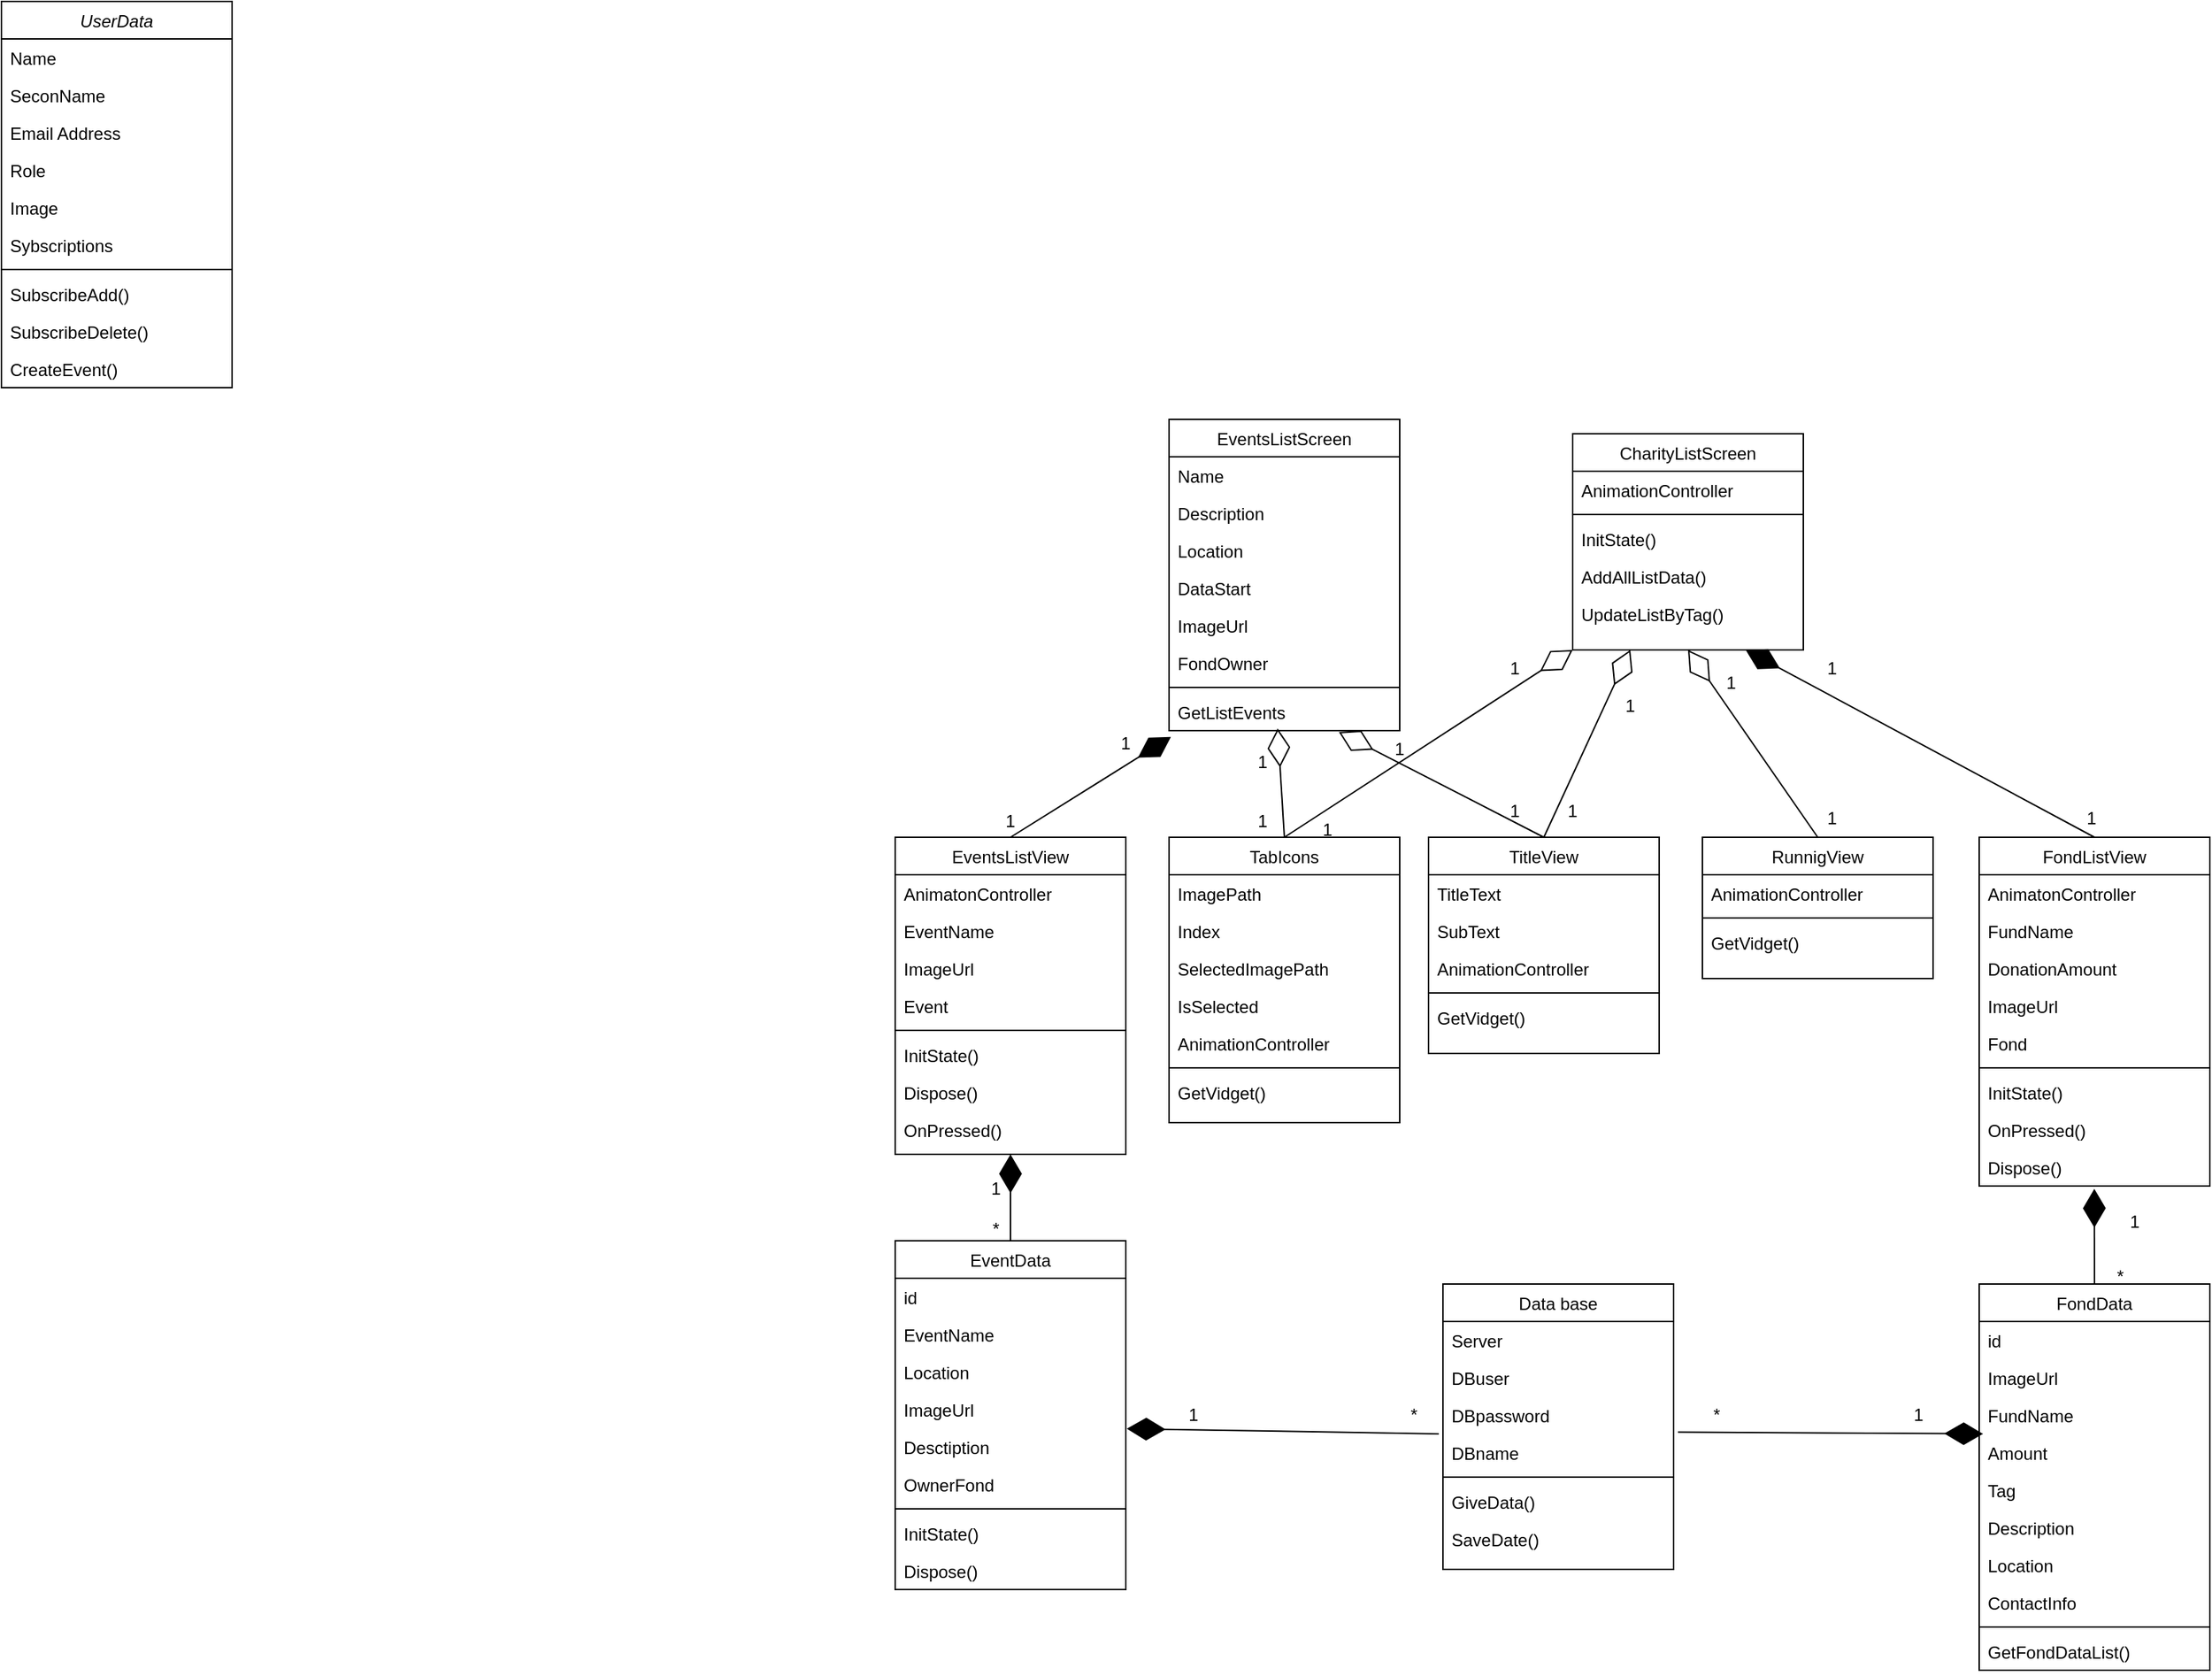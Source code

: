 <mxfile version="24.4.6" type="github">
  <diagram id="C5RBs43oDa-KdzZeNtuy" name="Page-1">
    <mxGraphModel dx="1687" dy="909" grid="1" gridSize="10" guides="1" tooltips="1" connect="1" arrows="1" fold="1" page="1" pageScale="1" pageWidth="827" pageHeight="1169" math="0" shadow="0">
      <root>
        <mxCell id="WIyWlLk6GJQsqaUBKTNV-0" />
        <mxCell id="WIyWlLk6GJQsqaUBKTNV-1" parent="WIyWlLk6GJQsqaUBKTNV-0" />
        <mxCell id="zkfFHV4jXpPFQw0GAbJ--0" value="UserData" style="swimlane;fontStyle=2;align=center;verticalAlign=top;childLayout=stackLayout;horizontal=1;startSize=26;horizontalStack=0;resizeParent=1;resizeLast=0;collapsible=1;marginBottom=0;rounded=0;shadow=0;strokeWidth=1;" parent="WIyWlLk6GJQsqaUBKTNV-1" vertex="1">
          <mxGeometry x="30" y="10" width="160" height="268" as="geometry">
            <mxRectangle x="230" y="140" width="160" height="26" as="alternateBounds" />
          </mxGeometry>
        </mxCell>
        <mxCell id="zkfFHV4jXpPFQw0GAbJ--1" value="Name" style="text;align=left;verticalAlign=top;spacingLeft=4;spacingRight=4;overflow=hidden;rotatable=0;points=[[0,0.5],[1,0.5]];portConstraint=eastwest;" parent="zkfFHV4jXpPFQw0GAbJ--0" vertex="1">
          <mxGeometry y="26" width="160" height="26" as="geometry" />
        </mxCell>
        <mxCell id="zkfFHV4jXpPFQw0GAbJ--2" value="SeconName" style="text;align=left;verticalAlign=top;spacingLeft=4;spacingRight=4;overflow=hidden;rotatable=0;points=[[0,0.5],[1,0.5]];portConstraint=eastwest;rounded=0;shadow=0;html=0;" parent="zkfFHV4jXpPFQw0GAbJ--0" vertex="1">
          <mxGeometry y="52" width="160" height="26" as="geometry" />
        </mxCell>
        <mxCell id="zkfFHV4jXpPFQw0GAbJ--3" value="Email Address" style="text;align=left;verticalAlign=top;spacingLeft=4;spacingRight=4;overflow=hidden;rotatable=0;points=[[0,0.5],[1,0.5]];portConstraint=eastwest;rounded=0;shadow=0;html=0;" parent="zkfFHV4jXpPFQw0GAbJ--0" vertex="1">
          <mxGeometry y="78" width="160" height="26" as="geometry" />
        </mxCell>
        <mxCell id="rvh3g_Rnrxiyg2rgLhHg-0" value="Role" style="text;align=left;verticalAlign=top;spacingLeft=4;spacingRight=4;overflow=hidden;rotatable=0;points=[[0,0.5],[1,0.5]];portConstraint=eastwest;rounded=0;shadow=0;html=0;" vertex="1" parent="zkfFHV4jXpPFQw0GAbJ--0">
          <mxGeometry y="104" width="160" height="26" as="geometry" />
        </mxCell>
        <mxCell id="rvh3g_Rnrxiyg2rgLhHg-1" value="Image" style="text;align=left;verticalAlign=top;spacingLeft=4;spacingRight=4;overflow=hidden;rotatable=0;points=[[0,0.5],[1,0.5]];portConstraint=eastwest;rounded=0;shadow=0;html=0;" vertex="1" parent="zkfFHV4jXpPFQw0GAbJ--0">
          <mxGeometry y="130" width="160" height="26" as="geometry" />
        </mxCell>
        <mxCell id="rvh3g_Rnrxiyg2rgLhHg-66" value="Sybscriptions" style="text;align=left;verticalAlign=top;spacingLeft=4;spacingRight=4;overflow=hidden;rotatable=0;points=[[0,0.5],[1,0.5]];portConstraint=eastwest;rounded=0;shadow=0;html=0;" vertex="1" parent="zkfFHV4jXpPFQw0GAbJ--0">
          <mxGeometry y="156" width="160" height="26" as="geometry" />
        </mxCell>
        <mxCell id="zkfFHV4jXpPFQw0GAbJ--4" value="" style="line;html=1;strokeWidth=1;align=left;verticalAlign=middle;spacingTop=-1;spacingLeft=3;spacingRight=3;rotatable=0;labelPosition=right;points=[];portConstraint=eastwest;" parent="zkfFHV4jXpPFQw0GAbJ--0" vertex="1">
          <mxGeometry y="182" width="160" height="8" as="geometry" />
        </mxCell>
        <mxCell id="zkfFHV4jXpPFQw0GAbJ--5" value="SubscribeAdd()" style="text;align=left;verticalAlign=top;spacingLeft=4;spacingRight=4;overflow=hidden;rotatable=0;points=[[0,0.5],[1,0.5]];portConstraint=eastwest;" parent="zkfFHV4jXpPFQw0GAbJ--0" vertex="1">
          <mxGeometry y="190" width="160" height="26" as="geometry" />
        </mxCell>
        <mxCell id="rvh3g_Rnrxiyg2rgLhHg-2" value="SubscribeDelete()" style="text;align=left;verticalAlign=top;spacingLeft=4;spacingRight=4;overflow=hidden;rotatable=0;points=[[0,0.5],[1,0.5]];portConstraint=eastwest;" vertex="1" parent="zkfFHV4jXpPFQw0GAbJ--0">
          <mxGeometry y="216" width="160" height="26" as="geometry" />
        </mxCell>
        <mxCell id="rvh3g_Rnrxiyg2rgLhHg-3" value="CreateEvent()" style="text;align=left;verticalAlign=top;spacingLeft=4;spacingRight=4;overflow=hidden;rotatable=0;points=[[0,0.5],[1,0.5]];portConstraint=eastwest;" vertex="1" parent="zkfFHV4jXpPFQw0GAbJ--0">
          <mxGeometry y="242" width="160" height="26" as="geometry" />
        </mxCell>
        <mxCell id="zkfFHV4jXpPFQw0GAbJ--6" value="TabIcons" style="swimlane;fontStyle=0;align=center;verticalAlign=top;childLayout=stackLayout;horizontal=1;startSize=26;horizontalStack=0;resizeParent=1;resizeLast=0;collapsible=1;marginBottom=0;rounded=0;shadow=0;strokeWidth=1;" parent="WIyWlLk6GJQsqaUBKTNV-1" vertex="1">
          <mxGeometry x="840" y="590" width="160" height="198" as="geometry">
            <mxRectangle x="130" y="380" width="160" height="26" as="alternateBounds" />
          </mxGeometry>
        </mxCell>
        <mxCell id="zkfFHV4jXpPFQw0GAbJ--7" value="ImagePath" style="text;align=left;verticalAlign=top;spacingLeft=4;spacingRight=4;overflow=hidden;rotatable=0;points=[[0,0.5],[1,0.5]];portConstraint=eastwest;" parent="zkfFHV4jXpPFQw0GAbJ--6" vertex="1">
          <mxGeometry y="26" width="160" height="26" as="geometry" />
        </mxCell>
        <mxCell id="zkfFHV4jXpPFQw0GAbJ--8" value="Index" style="text;align=left;verticalAlign=top;spacingLeft=4;spacingRight=4;overflow=hidden;rotatable=0;points=[[0,0.5],[1,0.5]];portConstraint=eastwest;rounded=0;shadow=0;html=0;" parent="zkfFHV4jXpPFQw0GAbJ--6" vertex="1">
          <mxGeometry y="52" width="160" height="26" as="geometry" />
        </mxCell>
        <mxCell id="rvh3g_Rnrxiyg2rgLhHg-7" value="SelectedImagePath" style="text;align=left;verticalAlign=top;spacingLeft=4;spacingRight=4;overflow=hidden;rotatable=0;points=[[0,0.5],[1,0.5]];portConstraint=eastwest;rounded=0;shadow=0;html=0;" vertex="1" parent="zkfFHV4jXpPFQw0GAbJ--6">
          <mxGeometry y="78" width="160" height="26" as="geometry" />
        </mxCell>
        <mxCell id="rvh3g_Rnrxiyg2rgLhHg-8" value="IsSelected" style="text;align=left;verticalAlign=top;spacingLeft=4;spacingRight=4;overflow=hidden;rotatable=0;points=[[0,0.5],[1,0.5]];portConstraint=eastwest;rounded=0;shadow=0;html=0;" vertex="1" parent="zkfFHV4jXpPFQw0GAbJ--6">
          <mxGeometry y="104" width="160" height="26" as="geometry" />
        </mxCell>
        <mxCell id="rvh3g_Rnrxiyg2rgLhHg-9" value="AnimationController" style="text;align=left;verticalAlign=top;spacingLeft=4;spacingRight=4;overflow=hidden;rotatable=0;points=[[0,0.5],[1,0.5]];portConstraint=eastwest;rounded=0;shadow=0;html=0;" vertex="1" parent="zkfFHV4jXpPFQw0GAbJ--6">
          <mxGeometry y="130" width="160" height="26" as="geometry" />
        </mxCell>
        <mxCell id="rvh3g_Rnrxiyg2rgLhHg-24" value="" style="line;html=1;strokeWidth=1;align=left;verticalAlign=middle;spacingTop=-1;spacingLeft=3;spacingRight=3;rotatable=0;labelPosition=right;points=[];portConstraint=eastwest;" vertex="1" parent="zkfFHV4jXpPFQw0GAbJ--6">
          <mxGeometry y="156" width="160" height="8" as="geometry" />
        </mxCell>
        <mxCell id="rvh3g_Rnrxiyg2rgLhHg-25" value="GetVidget()" style="text;align=left;verticalAlign=top;spacingLeft=4;spacingRight=4;overflow=hidden;rotatable=0;points=[[0,0.5],[1,0.5]];portConstraint=eastwest;rounded=0;shadow=0;html=0;" vertex="1" parent="zkfFHV4jXpPFQw0GAbJ--6">
          <mxGeometry y="164" width="160" height="26" as="geometry" />
        </mxCell>
        <mxCell id="rvh3g_Rnrxiyg2rgLhHg-15" value="CharityListScreen" style="swimlane;fontStyle=0;align=center;verticalAlign=top;childLayout=stackLayout;horizontal=1;startSize=26;horizontalStack=0;resizeParent=1;resizeLast=0;collapsible=1;marginBottom=0;rounded=0;shadow=0;strokeWidth=1;" vertex="1" parent="WIyWlLk6GJQsqaUBKTNV-1">
          <mxGeometry x="1120" y="310" width="160" height="150" as="geometry">
            <mxRectangle x="340" y="380" width="170" height="26" as="alternateBounds" />
          </mxGeometry>
        </mxCell>
        <mxCell id="rvh3g_Rnrxiyg2rgLhHg-18" value="AnimationController" style="text;align=left;verticalAlign=top;spacingLeft=4;spacingRight=4;overflow=hidden;rotatable=0;points=[[0,0.5],[1,0.5]];portConstraint=eastwest;" vertex="1" parent="rvh3g_Rnrxiyg2rgLhHg-15">
          <mxGeometry y="26" width="160" height="26" as="geometry" />
        </mxCell>
        <mxCell id="rvh3g_Rnrxiyg2rgLhHg-19" value="" style="line;html=1;strokeWidth=1;align=left;verticalAlign=middle;spacingTop=-1;spacingLeft=3;spacingRight=3;rotatable=0;labelPosition=right;points=[];portConstraint=eastwest;" vertex="1" parent="rvh3g_Rnrxiyg2rgLhHg-15">
          <mxGeometry y="52" width="160" height="8" as="geometry" />
        </mxCell>
        <mxCell id="rvh3g_Rnrxiyg2rgLhHg-20" value="InitState()" style="text;align=left;verticalAlign=top;spacingLeft=4;spacingRight=4;overflow=hidden;rotatable=0;points=[[0,0.5],[1,0.5]];portConstraint=eastwest;" vertex="1" parent="rvh3g_Rnrxiyg2rgLhHg-15">
          <mxGeometry y="60" width="160" height="26" as="geometry" />
        </mxCell>
        <mxCell id="rvh3g_Rnrxiyg2rgLhHg-21" value="AddAllListData()" style="text;align=left;verticalAlign=top;spacingLeft=4;spacingRight=4;overflow=hidden;rotatable=0;points=[[0,0.5],[1,0.5]];portConstraint=eastwest;" vertex="1" parent="rvh3g_Rnrxiyg2rgLhHg-15">
          <mxGeometry y="86" width="160" height="26" as="geometry" />
        </mxCell>
        <mxCell id="rvh3g_Rnrxiyg2rgLhHg-22" value="UpdateListByTag()" style="text;align=left;verticalAlign=top;spacingLeft=4;spacingRight=4;overflow=hidden;rotatable=0;points=[[0,0.5],[1,0.5]];portConstraint=eastwest;" vertex="1" parent="rvh3g_Rnrxiyg2rgLhHg-15">
          <mxGeometry y="112" width="160" height="26" as="geometry" />
        </mxCell>
        <mxCell id="rvh3g_Rnrxiyg2rgLhHg-27" value="RunnigView" style="swimlane;fontStyle=0;align=center;verticalAlign=top;childLayout=stackLayout;horizontal=1;startSize=26;horizontalStack=0;resizeParent=1;resizeLast=0;collapsible=1;marginBottom=0;rounded=0;shadow=0;strokeWidth=1;" vertex="1" parent="WIyWlLk6GJQsqaUBKTNV-1">
          <mxGeometry x="1210" y="590" width="160" height="98" as="geometry">
            <mxRectangle x="130" y="380" width="160" height="26" as="alternateBounds" />
          </mxGeometry>
        </mxCell>
        <mxCell id="rvh3g_Rnrxiyg2rgLhHg-32" value="AnimationController" style="text;align=left;verticalAlign=top;spacingLeft=4;spacingRight=4;overflow=hidden;rotatable=0;points=[[0,0.5],[1,0.5]];portConstraint=eastwest;rounded=0;shadow=0;html=0;" vertex="1" parent="rvh3g_Rnrxiyg2rgLhHg-27">
          <mxGeometry y="26" width="160" height="26" as="geometry" />
        </mxCell>
        <mxCell id="rvh3g_Rnrxiyg2rgLhHg-33" value="" style="line;html=1;strokeWidth=1;align=left;verticalAlign=middle;spacingTop=-1;spacingLeft=3;spacingRight=3;rotatable=0;labelPosition=right;points=[];portConstraint=eastwest;" vertex="1" parent="rvh3g_Rnrxiyg2rgLhHg-27">
          <mxGeometry y="52" width="160" height="8" as="geometry" />
        </mxCell>
        <mxCell id="rvh3g_Rnrxiyg2rgLhHg-34" value="GetVidget()" style="text;align=left;verticalAlign=top;spacingLeft=4;spacingRight=4;overflow=hidden;rotatable=0;points=[[0,0.5],[1,0.5]];portConstraint=eastwest;rounded=0;shadow=0;html=0;" vertex="1" parent="rvh3g_Rnrxiyg2rgLhHg-27">
          <mxGeometry y="60" width="160" height="26" as="geometry" />
        </mxCell>
        <mxCell id="rvh3g_Rnrxiyg2rgLhHg-35" value="TitleView" style="swimlane;fontStyle=0;align=center;verticalAlign=top;childLayout=stackLayout;horizontal=1;startSize=26;horizontalStack=0;resizeParent=1;resizeLast=0;collapsible=1;marginBottom=0;rounded=0;shadow=0;strokeWidth=1;" vertex="1" parent="WIyWlLk6GJQsqaUBKTNV-1">
          <mxGeometry x="1020" y="590" width="160" height="150" as="geometry">
            <mxRectangle x="130" y="380" width="160" height="26" as="alternateBounds" />
          </mxGeometry>
        </mxCell>
        <mxCell id="rvh3g_Rnrxiyg2rgLhHg-36" value="TitleText" style="text;align=left;verticalAlign=top;spacingLeft=4;spacingRight=4;overflow=hidden;rotatable=0;points=[[0,0.5],[1,0.5]];portConstraint=eastwest;" vertex="1" parent="rvh3g_Rnrxiyg2rgLhHg-35">
          <mxGeometry y="26" width="160" height="26" as="geometry" />
        </mxCell>
        <mxCell id="rvh3g_Rnrxiyg2rgLhHg-37" value="SubText" style="text;align=left;verticalAlign=top;spacingLeft=4;spacingRight=4;overflow=hidden;rotatable=0;points=[[0,0.5],[1,0.5]];portConstraint=eastwest;rounded=0;shadow=0;html=0;" vertex="1" parent="rvh3g_Rnrxiyg2rgLhHg-35">
          <mxGeometry y="52" width="160" height="26" as="geometry" />
        </mxCell>
        <mxCell id="rvh3g_Rnrxiyg2rgLhHg-38" value="AnimationController" style="text;align=left;verticalAlign=top;spacingLeft=4;spacingRight=4;overflow=hidden;rotatable=0;points=[[0,0.5],[1,0.5]];portConstraint=eastwest;rounded=0;shadow=0;html=0;" vertex="1" parent="rvh3g_Rnrxiyg2rgLhHg-35">
          <mxGeometry y="78" width="160" height="26" as="geometry" />
        </mxCell>
        <mxCell id="rvh3g_Rnrxiyg2rgLhHg-41" value="" style="line;html=1;strokeWidth=1;align=left;verticalAlign=middle;spacingTop=-1;spacingLeft=3;spacingRight=3;rotatable=0;labelPosition=right;points=[];portConstraint=eastwest;" vertex="1" parent="rvh3g_Rnrxiyg2rgLhHg-35">
          <mxGeometry y="104" width="160" height="8" as="geometry" />
        </mxCell>
        <mxCell id="rvh3g_Rnrxiyg2rgLhHg-42" value="GetVidget()" style="text;align=left;verticalAlign=top;spacingLeft=4;spacingRight=4;overflow=hidden;rotatable=0;points=[[0,0.5],[1,0.5]];portConstraint=eastwest;rounded=0;shadow=0;html=0;" vertex="1" parent="rvh3g_Rnrxiyg2rgLhHg-35">
          <mxGeometry y="112" width="160" height="26" as="geometry" />
        </mxCell>
        <mxCell id="rvh3g_Rnrxiyg2rgLhHg-43" value="FondListView" style="swimlane;fontStyle=0;align=center;verticalAlign=top;childLayout=stackLayout;horizontal=1;startSize=26;horizontalStack=0;resizeParent=1;resizeLast=0;collapsible=1;marginBottom=0;rounded=0;shadow=0;strokeWidth=1;" vertex="1" parent="WIyWlLk6GJQsqaUBKTNV-1">
          <mxGeometry x="1402" y="590" width="160" height="242" as="geometry">
            <mxRectangle x="130" y="380" width="160" height="26" as="alternateBounds" />
          </mxGeometry>
        </mxCell>
        <mxCell id="rvh3g_Rnrxiyg2rgLhHg-44" value="AnimatonController" style="text;align=left;verticalAlign=top;spacingLeft=4;spacingRight=4;overflow=hidden;rotatable=0;points=[[0,0.5],[1,0.5]];portConstraint=eastwest;" vertex="1" parent="rvh3g_Rnrxiyg2rgLhHg-43">
          <mxGeometry y="26" width="160" height="26" as="geometry" />
        </mxCell>
        <mxCell id="rvh3g_Rnrxiyg2rgLhHg-45" value="FundName" style="text;align=left;verticalAlign=top;spacingLeft=4;spacingRight=4;overflow=hidden;rotatable=0;points=[[0,0.5],[1,0.5]];portConstraint=eastwest;rounded=0;shadow=0;html=0;" vertex="1" parent="rvh3g_Rnrxiyg2rgLhHg-43">
          <mxGeometry y="52" width="160" height="26" as="geometry" />
        </mxCell>
        <mxCell id="rvh3g_Rnrxiyg2rgLhHg-46" value="DonationAmount" style="text;align=left;verticalAlign=top;spacingLeft=4;spacingRight=4;overflow=hidden;rotatable=0;points=[[0,0.5],[1,0.5]];portConstraint=eastwest;rounded=0;shadow=0;html=0;" vertex="1" parent="rvh3g_Rnrxiyg2rgLhHg-43">
          <mxGeometry y="78" width="160" height="26" as="geometry" />
        </mxCell>
        <mxCell id="rvh3g_Rnrxiyg2rgLhHg-50" value="ImageUrl" style="text;align=left;verticalAlign=top;spacingLeft=4;spacingRight=4;overflow=hidden;rotatable=0;points=[[0,0.5],[1,0.5]];portConstraint=eastwest;rounded=0;shadow=0;html=0;" vertex="1" parent="rvh3g_Rnrxiyg2rgLhHg-43">
          <mxGeometry y="104" width="160" height="26" as="geometry" />
        </mxCell>
        <mxCell id="rvh3g_Rnrxiyg2rgLhHg-51" value="Fond" style="text;align=left;verticalAlign=top;spacingLeft=4;spacingRight=4;overflow=hidden;rotatable=0;points=[[0,0.5],[1,0.5]];portConstraint=eastwest;rounded=0;shadow=0;html=0;" vertex="1" parent="rvh3g_Rnrxiyg2rgLhHg-43">
          <mxGeometry y="130" width="160" height="26" as="geometry" />
        </mxCell>
        <mxCell id="rvh3g_Rnrxiyg2rgLhHg-47" value="" style="line;html=1;strokeWidth=1;align=left;verticalAlign=middle;spacingTop=-1;spacingLeft=3;spacingRight=3;rotatable=0;labelPosition=right;points=[];portConstraint=eastwest;" vertex="1" parent="rvh3g_Rnrxiyg2rgLhHg-43">
          <mxGeometry y="156" width="160" height="8" as="geometry" />
        </mxCell>
        <mxCell id="rvh3g_Rnrxiyg2rgLhHg-48" value="InitState()" style="text;align=left;verticalAlign=top;spacingLeft=4;spacingRight=4;overflow=hidden;rotatable=0;points=[[0,0.5],[1,0.5]];portConstraint=eastwest;rounded=0;shadow=0;html=0;" vertex="1" parent="rvh3g_Rnrxiyg2rgLhHg-43">
          <mxGeometry y="164" width="160" height="26" as="geometry" />
        </mxCell>
        <mxCell id="rvh3g_Rnrxiyg2rgLhHg-49" value="OnPressed()" style="text;align=left;verticalAlign=top;spacingLeft=4;spacingRight=4;overflow=hidden;rotatable=0;points=[[0,0.5],[1,0.5]];portConstraint=eastwest;rounded=0;shadow=0;html=0;" vertex="1" parent="rvh3g_Rnrxiyg2rgLhHg-43">
          <mxGeometry y="190" width="160" height="26" as="geometry" />
        </mxCell>
        <mxCell id="rvh3g_Rnrxiyg2rgLhHg-52" value="Dispose()" style="text;align=left;verticalAlign=top;spacingLeft=4;spacingRight=4;overflow=hidden;rotatable=0;points=[[0,0.5],[1,0.5]];portConstraint=eastwest;rounded=0;shadow=0;html=0;" vertex="1" parent="rvh3g_Rnrxiyg2rgLhHg-43">
          <mxGeometry y="216" width="160" height="26" as="geometry" />
        </mxCell>
        <mxCell id="rvh3g_Rnrxiyg2rgLhHg-53" value="FondData" style="swimlane;fontStyle=0;align=center;verticalAlign=top;childLayout=stackLayout;horizontal=1;startSize=26;horizontalStack=0;resizeParent=1;resizeLast=0;collapsible=1;marginBottom=0;rounded=0;shadow=0;strokeWidth=1;" vertex="1" parent="WIyWlLk6GJQsqaUBKTNV-1">
          <mxGeometry x="1402" y="900" width="160" height="268" as="geometry">
            <mxRectangle x="130" y="380" width="160" height="26" as="alternateBounds" />
          </mxGeometry>
        </mxCell>
        <mxCell id="rvh3g_Rnrxiyg2rgLhHg-54" value="id" style="text;align=left;verticalAlign=top;spacingLeft=4;spacingRight=4;overflow=hidden;rotatable=0;points=[[0,0.5],[1,0.5]];portConstraint=eastwest;" vertex="1" parent="rvh3g_Rnrxiyg2rgLhHg-53">
          <mxGeometry y="26" width="160" height="26" as="geometry" />
        </mxCell>
        <mxCell id="rvh3g_Rnrxiyg2rgLhHg-55" value="ImageUrl" style="text;align=left;verticalAlign=top;spacingLeft=4;spacingRight=4;overflow=hidden;rotatable=0;points=[[0,0.5],[1,0.5]];portConstraint=eastwest;rounded=0;shadow=0;html=0;" vertex="1" parent="rvh3g_Rnrxiyg2rgLhHg-53">
          <mxGeometry y="52" width="160" height="26" as="geometry" />
        </mxCell>
        <mxCell id="rvh3g_Rnrxiyg2rgLhHg-56" value="FundName" style="text;align=left;verticalAlign=top;spacingLeft=4;spacingRight=4;overflow=hidden;rotatable=0;points=[[0,0.5],[1,0.5]];portConstraint=eastwest;rounded=0;shadow=0;html=0;" vertex="1" parent="rvh3g_Rnrxiyg2rgLhHg-53">
          <mxGeometry y="78" width="160" height="26" as="geometry" />
        </mxCell>
        <mxCell id="rvh3g_Rnrxiyg2rgLhHg-59" value="Amount" style="text;align=left;verticalAlign=top;spacingLeft=4;spacingRight=4;overflow=hidden;rotatable=0;points=[[0,0.5],[1,0.5]];portConstraint=eastwest;rounded=0;shadow=0;html=0;" vertex="1" parent="rvh3g_Rnrxiyg2rgLhHg-53">
          <mxGeometry y="104" width="160" height="26" as="geometry" />
        </mxCell>
        <mxCell id="rvh3g_Rnrxiyg2rgLhHg-60" value="Tag" style="text;align=left;verticalAlign=top;spacingLeft=4;spacingRight=4;overflow=hidden;rotatable=0;points=[[0,0.5],[1,0.5]];portConstraint=eastwest;rounded=0;shadow=0;html=0;" vertex="1" parent="rvh3g_Rnrxiyg2rgLhHg-53">
          <mxGeometry y="130" width="160" height="26" as="geometry" />
        </mxCell>
        <mxCell id="rvh3g_Rnrxiyg2rgLhHg-61" value="Description" style="text;align=left;verticalAlign=top;spacingLeft=4;spacingRight=4;overflow=hidden;rotatable=0;points=[[0,0.5],[1,0.5]];portConstraint=eastwest;rounded=0;shadow=0;html=0;" vertex="1" parent="rvh3g_Rnrxiyg2rgLhHg-53">
          <mxGeometry y="156" width="160" height="26" as="geometry" />
        </mxCell>
        <mxCell id="rvh3g_Rnrxiyg2rgLhHg-121" value="Location" style="text;align=left;verticalAlign=top;spacingLeft=4;spacingRight=4;overflow=hidden;rotatable=0;points=[[0,0.5],[1,0.5]];portConstraint=eastwest;rounded=0;shadow=0;html=0;" vertex="1" parent="rvh3g_Rnrxiyg2rgLhHg-53">
          <mxGeometry y="182" width="160" height="26" as="geometry" />
        </mxCell>
        <mxCell id="rvh3g_Rnrxiyg2rgLhHg-62" value="ContactInfo" style="text;align=left;verticalAlign=top;spacingLeft=4;spacingRight=4;overflow=hidden;rotatable=0;points=[[0,0.5],[1,0.5]];portConstraint=eastwest;rounded=0;shadow=0;html=0;" vertex="1" parent="rvh3g_Rnrxiyg2rgLhHg-53">
          <mxGeometry y="208" width="160" height="26" as="geometry" />
        </mxCell>
        <mxCell id="rvh3g_Rnrxiyg2rgLhHg-57" value="" style="line;html=1;strokeWidth=1;align=left;verticalAlign=middle;spacingTop=-1;spacingLeft=3;spacingRight=3;rotatable=0;labelPosition=right;points=[];portConstraint=eastwest;" vertex="1" parent="rvh3g_Rnrxiyg2rgLhHg-53">
          <mxGeometry y="234" width="160" height="8" as="geometry" />
        </mxCell>
        <mxCell id="rvh3g_Rnrxiyg2rgLhHg-64" value="GetFondDataList()" style="text;align=left;verticalAlign=top;spacingLeft=4;spacingRight=4;overflow=hidden;rotatable=0;points=[[0,0.5],[1,0.5]];portConstraint=eastwest;rounded=0;shadow=0;html=0;" vertex="1" parent="rvh3g_Rnrxiyg2rgLhHg-53">
          <mxGeometry y="242" width="160" height="26" as="geometry" />
        </mxCell>
        <mxCell id="rvh3g_Rnrxiyg2rgLhHg-67" value="EventsListScreen" style="swimlane;fontStyle=0;align=center;verticalAlign=top;childLayout=stackLayout;horizontal=1;startSize=26;horizontalStack=0;resizeParent=1;resizeLast=0;collapsible=1;marginBottom=0;rounded=0;shadow=0;strokeWidth=1;" vertex="1" parent="WIyWlLk6GJQsqaUBKTNV-1">
          <mxGeometry x="840" y="300" width="160" height="216" as="geometry">
            <mxRectangle x="130" y="380" width="160" height="26" as="alternateBounds" />
          </mxGeometry>
        </mxCell>
        <mxCell id="rvh3g_Rnrxiyg2rgLhHg-68" value="Name    " style="text;align=left;verticalAlign=top;spacingLeft=4;spacingRight=4;overflow=hidden;rotatable=0;points=[[0,0.5],[1,0.5]];portConstraint=eastwest;" vertex="1" parent="rvh3g_Rnrxiyg2rgLhHg-67">
          <mxGeometry y="26" width="160" height="26" as="geometry" />
        </mxCell>
        <mxCell id="rvh3g_Rnrxiyg2rgLhHg-69" value="Description" style="text;align=left;verticalAlign=top;spacingLeft=4;spacingRight=4;overflow=hidden;rotatable=0;points=[[0,0.5],[1,0.5]];portConstraint=eastwest;rounded=0;shadow=0;html=0;" vertex="1" parent="rvh3g_Rnrxiyg2rgLhHg-67">
          <mxGeometry y="52" width="160" height="26" as="geometry" />
        </mxCell>
        <mxCell id="rvh3g_Rnrxiyg2rgLhHg-70" value="Location" style="text;align=left;verticalAlign=top;spacingLeft=4;spacingRight=4;overflow=hidden;rotatable=0;points=[[0,0.5],[1,0.5]];portConstraint=eastwest;rounded=0;shadow=0;html=0;" vertex="1" parent="rvh3g_Rnrxiyg2rgLhHg-67">
          <mxGeometry y="78" width="160" height="26" as="geometry" />
        </mxCell>
        <mxCell id="rvh3g_Rnrxiyg2rgLhHg-73" value="DataStart" style="text;align=left;verticalAlign=top;spacingLeft=4;spacingRight=4;overflow=hidden;rotatable=0;points=[[0,0.5],[1,0.5]];portConstraint=eastwest;rounded=0;shadow=0;html=0;" vertex="1" parent="rvh3g_Rnrxiyg2rgLhHg-67">
          <mxGeometry y="104" width="160" height="26" as="geometry" />
        </mxCell>
        <mxCell id="rvh3g_Rnrxiyg2rgLhHg-75" value="ImageUrl" style="text;align=left;verticalAlign=top;spacingLeft=4;spacingRight=4;overflow=hidden;rotatable=0;points=[[0,0.5],[1,0.5]];portConstraint=eastwest;rounded=0;shadow=0;html=0;" vertex="1" parent="rvh3g_Rnrxiyg2rgLhHg-67">
          <mxGeometry y="130" width="160" height="26" as="geometry" />
        </mxCell>
        <mxCell id="rvh3g_Rnrxiyg2rgLhHg-74" value="FondOwner" style="text;align=left;verticalAlign=top;spacingLeft=4;spacingRight=4;overflow=hidden;rotatable=0;points=[[0,0.5],[1,0.5]];portConstraint=eastwest;rounded=0;shadow=0;html=0;" vertex="1" parent="rvh3g_Rnrxiyg2rgLhHg-67">
          <mxGeometry y="156" width="160" height="26" as="geometry" />
        </mxCell>
        <mxCell id="rvh3g_Rnrxiyg2rgLhHg-71" value="" style="line;html=1;strokeWidth=1;align=left;verticalAlign=middle;spacingTop=-1;spacingLeft=3;spacingRight=3;rotatable=0;labelPosition=right;points=[];portConstraint=eastwest;" vertex="1" parent="rvh3g_Rnrxiyg2rgLhHg-67">
          <mxGeometry y="182" width="160" height="8" as="geometry" />
        </mxCell>
        <mxCell id="rvh3g_Rnrxiyg2rgLhHg-72" value="GetListEvents" style="text;align=left;verticalAlign=top;spacingLeft=4;spacingRight=4;overflow=hidden;rotatable=0;points=[[0,0.5],[1,0.5]];portConstraint=eastwest;rounded=0;shadow=0;html=0;" vertex="1" parent="rvh3g_Rnrxiyg2rgLhHg-67">
          <mxGeometry y="190" width="160" height="26" as="geometry" />
        </mxCell>
        <mxCell id="rvh3g_Rnrxiyg2rgLhHg-79" value="" style="endArrow=diamondThin;endFill=1;endSize=24;html=1;rounded=0;exitX=0.5;exitY=0;exitDx=0;exitDy=0;entryX=0.499;entryY=1.075;entryDx=0;entryDy=0;entryPerimeter=0;" edge="1" parent="WIyWlLk6GJQsqaUBKTNV-1" source="rvh3g_Rnrxiyg2rgLhHg-53" target="rvh3g_Rnrxiyg2rgLhHg-52">
          <mxGeometry width="160" relative="1" as="geometry">
            <mxPoint x="1210" y="740" as="sourcePoint" />
            <mxPoint x="1490" y="860" as="targetPoint" />
          </mxGeometry>
        </mxCell>
        <mxCell id="rvh3g_Rnrxiyg2rgLhHg-80" value="" style="endArrow=diamondThin;endFill=0;endSize=24;html=1;rounded=0;exitX=0.5;exitY=0;exitDx=0;exitDy=0;entryX=0;entryY=1;entryDx=0;entryDy=0;" edge="1" parent="WIyWlLk6GJQsqaUBKTNV-1" source="zkfFHV4jXpPFQw0GAbJ--6" target="rvh3g_Rnrxiyg2rgLhHg-15">
          <mxGeometry width="160" relative="1" as="geometry">
            <mxPoint x="1210" y="740" as="sourcePoint" />
            <mxPoint x="1370" y="740" as="targetPoint" />
          </mxGeometry>
        </mxCell>
        <mxCell id="rvh3g_Rnrxiyg2rgLhHg-81" value="" style="endArrow=diamondThin;endFill=0;endSize=24;html=1;rounded=0;exitX=0.5;exitY=0;exitDx=0;exitDy=0;entryX=0.25;entryY=1;entryDx=0;entryDy=0;" edge="1" parent="WIyWlLk6GJQsqaUBKTNV-1" source="rvh3g_Rnrxiyg2rgLhHg-35" target="rvh3g_Rnrxiyg2rgLhHg-15">
          <mxGeometry width="160" relative="1" as="geometry">
            <mxPoint x="1210" y="740" as="sourcePoint" />
            <mxPoint x="1370" y="740" as="targetPoint" />
          </mxGeometry>
        </mxCell>
        <mxCell id="rvh3g_Rnrxiyg2rgLhHg-83" value="" style="endArrow=diamondThin;endFill=0;endSize=24;html=1;rounded=0;exitX=0.5;exitY=0;exitDx=0;exitDy=0;entryX=0.5;entryY=1;entryDx=0;entryDy=0;" edge="1" parent="WIyWlLk6GJQsqaUBKTNV-1" source="rvh3g_Rnrxiyg2rgLhHg-27" target="rvh3g_Rnrxiyg2rgLhHg-15">
          <mxGeometry width="160" relative="1" as="geometry">
            <mxPoint x="1210" y="740" as="sourcePoint" />
            <mxPoint x="1370" y="740" as="targetPoint" />
          </mxGeometry>
        </mxCell>
        <mxCell id="rvh3g_Rnrxiyg2rgLhHg-84" value="" style="endArrow=diamondThin;endFill=1;endSize=24;html=1;rounded=0;exitX=0.5;exitY=0;exitDx=0;exitDy=0;entryX=0.75;entryY=1;entryDx=0;entryDy=0;" edge="1" parent="WIyWlLk6GJQsqaUBKTNV-1" source="rvh3g_Rnrxiyg2rgLhHg-43" target="rvh3g_Rnrxiyg2rgLhHg-15">
          <mxGeometry width="160" relative="1" as="geometry">
            <mxPoint x="1210" y="740" as="sourcePoint" />
            <mxPoint x="1370" y="740" as="targetPoint" />
          </mxGeometry>
        </mxCell>
        <mxCell id="rvh3g_Rnrxiyg2rgLhHg-86" value="Data base" style="swimlane;fontStyle=0;align=center;verticalAlign=top;childLayout=stackLayout;horizontal=1;startSize=26;horizontalStack=0;resizeParent=1;resizeLast=0;collapsible=1;marginBottom=0;rounded=0;shadow=0;strokeWidth=1;" vertex="1" parent="WIyWlLk6GJQsqaUBKTNV-1">
          <mxGeometry x="1030" y="900" width="160" height="198" as="geometry">
            <mxRectangle x="130" y="380" width="160" height="26" as="alternateBounds" />
          </mxGeometry>
        </mxCell>
        <mxCell id="rvh3g_Rnrxiyg2rgLhHg-87" value="Server" style="text;align=left;verticalAlign=top;spacingLeft=4;spacingRight=4;overflow=hidden;rotatable=0;points=[[0,0.5],[1,0.5]];portConstraint=eastwest;" vertex="1" parent="rvh3g_Rnrxiyg2rgLhHg-86">
          <mxGeometry y="26" width="160" height="26" as="geometry" />
        </mxCell>
        <mxCell id="rvh3g_Rnrxiyg2rgLhHg-88" value="DBuser" style="text;align=left;verticalAlign=top;spacingLeft=4;spacingRight=4;overflow=hidden;rotatable=0;points=[[0,0.5],[1,0.5]];portConstraint=eastwest;rounded=0;shadow=0;html=0;" vertex="1" parent="rvh3g_Rnrxiyg2rgLhHg-86">
          <mxGeometry y="52" width="160" height="26" as="geometry" />
        </mxCell>
        <mxCell id="rvh3g_Rnrxiyg2rgLhHg-89" value="DBpassword" style="text;align=left;verticalAlign=top;spacingLeft=4;spacingRight=4;overflow=hidden;rotatable=0;points=[[0,0.5],[1,0.5]];portConstraint=eastwest;rounded=0;shadow=0;html=0;" vertex="1" parent="rvh3g_Rnrxiyg2rgLhHg-86">
          <mxGeometry y="78" width="160" height="26" as="geometry" />
        </mxCell>
        <mxCell id="rvh3g_Rnrxiyg2rgLhHg-90" value="DBname" style="text;align=left;verticalAlign=top;spacingLeft=4;spacingRight=4;overflow=hidden;rotatable=0;points=[[0,0.5],[1,0.5]];portConstraint=eastwest;rounded=0;shadow=0;html=0;" vertex="1" parent="rvh3g_Rnrxiyg2rgLhHg-86">
          <mxGeometry y="104" width="160" height="26" as="geometry" />
        </mxCell>
        <mxCell id="rvh3g_Rnrxiyg2rgLhHg-92" value="" style="line;html=1;strokeWidth=1;align=left;verticalAlign=middle;spacingTop=-1;spacingLeft=3;spacingRight=3;rotatable=0;labelPosition=right;points=[];portConstraint=eastwest;" vertex="1" parent="rvh3g_Rnrxiyg2rgLhHg-86">
          <mxGeometry y="130" width="160" height="8" as="geometry" />
        </mxCell>
        <mxCell id="rvh3g_Rnrxiyg2rgLhHg-93" value="GiveData()" style="text;align=left;verticalAlign=top;spacingLeft=4;spacingRight=4;overflow=hidden;rotatable=0;points=[[0,0.5],[1,0.5]];portConstraint=eastwest;rounded=0;shadow=0;html=0;" vertex="1" parent="rvh3g_Rnrxiyg2rgLhHg-86">
          <mxGeometry y="138" width="160" height="26" as="geometry" />
        </mxCell>
        <mxCell id="rvh3g_Rnrxiyg2rgLhHg-94" value="SaveDate()" style="text;align=left;verticalAlign=top;spacingLeft=4;spacingRight=4;overflow=hidden;rotatable=0;points=[[0,0.5],[1,0.5]];portConstraint=eastwest;rounded=0;shadow=0;html=0;" vertex="1" parent="rvh3g_Rnrxiyg2rgLhHg-86">
          <mxGeometry y="164" width="160" height="26" as="geometry" />
        </mxCell>
        <mxCell id="rvh3g_Rnrxiyg2rgLhHg-95" value="" style="endArrow=diamondThin;endFill=1;endSize=24;html=1;rounded=0;exitX=1.019;exitY=0.952;exitDx=0;exitDy=0;exitPerimeter=0;entryX=0.017;entryY=-0.002;entryDx=0;entryDy=0;entryPerimeter=0;" edge="1" parent="WIyWlLk6GJQsqaUBKTNV-1" source="rvh3g_Rnrxiyg2rgLhHg-89" target="rvh3g_Rnrxiyg2rgLhHg-59">
          <mxGeometry width="160" relative="1" as="geometry">
            <mxPoint x="1300" y="1050" as="sourcePoint" />
            <mxPoint x="1470" y="1040" as="targetPoint" />
          </mxGeometry>
        </mxCell>
        <mxCell id="rvh3g_Rnrxiyg2rgLhHg-96" value="" style="endArrow=diamondThin;endFill=0;endSize=24;html=1;rounded=0;exitX=0.5;exitY=0;exitDx=0;exitDy=0;entryX=0.471;entryY=0.943;entryDx=0;entryDy=0;entryPerimeter=0;" edge="1" parent="WIyWlLk6GJQsqaUBKTNV-1" source="zkfFHV4jXpPFQw0GAbJ--6" target="rvh3g_Rnrxiyg2rgLhHg-72">
          <mxGeometry width="160" relative="1" as="geometry">
            <mxPoint x="690" y="750" as="sourcePoint" />
            <mxPoint x="850" y="750" as="targetPoint" />
          </mxGeometry>
        </mxCell>
        <mxCell id="rvh3g_Rnrxiyg2rgLhHg-97" value="" style="endArrow=diamondThin;endFill=0;endSize=24;html=1;rounded=0;exitX=0.5;exitY=0;exitDx=0;exitDy=0;entryX=0.736;entryY=1.034;entryDx=0;entryDy=0;entryPerimeter=0;" edge="1" parent="WIyWlLk6GJQsqaUBKTNV-1" source="rvh3g_Rnrxiyg2rgLhHg-35" target="rvh3g_Rnrxiyg2rgLhHg-72">
          <mxGeometry width="160" relative="1" as="geometry">
            <mxPoint x="690" y="750" as="sourcePoint" />
            <mxPoint x="850" y="750" as="targetPoint" />
          </mxGeometry>
        </mxCell>
        <mxCell id="rvh3g_Rnrxiyg2rgLhHg-100" value="EventsListView" style="swimlane;fontStyle=0;align=center;verticalAlign=top;childLayout=stackLayout;horizontal=1;startSize=26;horizontalStack=0;resizeParent=1;resizeLast=0;collapsible=1;marginBottom=0;rounded=0;shadow=0;strokeWidth=1;" vertex="1" parent="WIyWlLk6GJQsqaUBKTNV-1">
          <mxGeometry x="650" y="590" width="160" height="220" as="geometry">
            <mxRectangle x="130" y="380" width="160" height="26" as="alternateBounds" />
          </mxGeometry>
        </mxCell>
        <mxCell id="rvh3g_Rnrxiyg2rgLhHg-101" value="AnimatonController" style="text;align=left;verticalAlign=top;spacingLeft=4;spacingRight=4;overflow=hidden;rotatable=0;points=[[0,0.5],[1,0.5]];portConstraint=eastwest;" vertex="1" parent="rvh3g_Rnrxiyg2rgLhHg-100">
          <mxGeometry y="26" width="160" height="26" as="geometry" />
        </mxCell>
        <mxCell id="rvh3g_Rnrxiyg2rgLhHg-102" value="EventName" style="text;align=left;verticalAlign=top;spacingLeft=4;spacingRight=4;overflow=hidden;rotatable=0;points=[[0,0.5],[1,0.5]];portConstraint=eastwest;rounded=0;shadow=0;html=0;" vertex="1" parent="rvh3g_Rnrxiyg2rgLhHg-100">
          <mxGeometry y="52" width="160" height="26" as="geometry" />
        </mxCell>
        <mxCell id="rvh3g_Rnrxiyg2rgLhHg-104" value="ImageUrl" style="text;align=left;verticalAlign=top;spacingLeft=4;spacingRight=4;overflow=hidden;rotatable=0;points=[[0,0.5],[1,0.5]];portConstraint=eastwest;rounded=0;shadow=0;html=0;" vertex="1" parent="rvh3g_Rnrxiyg2rgLhHg-100">
          <mxGeometry y="78" width="160" height="26" as="geometry" />
        </mxCell>
        <mxCell id="rvh3g_Rnrxiyg2rgLhHg-106" value="Event" style="text;align=left;verticalAlign=top;spacingLeft=4;spacingRight=4;overflow=hidden;rotatable=0;points=[[0,0.5],[1,0.5]];portConstraint=eastwest;rounded=0;shadow=0;html=0;" vertex="1" parent="rvh3g_Rnrxiyg2rgLhHg-100">
          <mxGeometry y="104" width="160" height="26" as="geometry" />
        </mxCell>
        <mxCell id="rvh3g_Rnrxiyg2rgLhHg-107" value="" style="line;html=1;strokeWidth=1;align=left;verticalAlign=middle;spacingTop=-1;spacingLeft=3;spacingRight=3;rotatable=0;labelPosition=right;points=[];portConstraint=eastwest;" vertex="1" parent="rvh3g_Rnrxiyg2rgLhHg-100">
          <mxGeometry y="130" width="160" height="8" as="geometry" />
        </mxCell>
        <mxCell id="rvh3g_Rnrxiyg2rgLhHg-108" value="InitState()" style="text;align=left;verticalAlign=top;spacingLeft=4;spacingRight=4;overflow=hidden;rotatable=0;points=[[0,0.5],[1,0.5]];portConstraint=eastwest;rounded=0;shadow=0;html=0;" vertex="1" parent="rvh3g_Rnrxiyg2rgLhHg-100">
          <mxGeometry y="138" width="160" height="26" as="geometry" />
        </mxCell>
        <mxCell id="rvh3g_Rnrxiyg2rgLhHg-109" value="Dispose()" style="text;align=left;verticalAlign=top;spacingLeft=4;spacingRight=4;overflow=hidden;rotatable=0;points=[[0,0.5],[1,0.5]];portConstraint=eastwest;rounded=0;shadow=0;html=0;" vertex="1" parent="rvh3g_Rnrxiyg2rgLhHg-100">
          <mxGeometry y="164" width="160" height="26" as="geometry" />
        </mxCell>
        <mxCell id="rvh3g_Rnrxiyg2rgLhHg-105" value="OnPressed()" style="text;align=left;verticalAlign=top;spacingLeft=4;spacingRight=4;overflow=hidden;rotatable=0;points=[[0,0.5],[1,0.5]];portConstraint=eastwest;rounded=0;shadow=0;html=0;" vertex="1" parent="rvh3g_Rnrxiyg2rgLhHg-100">
          <mxGeometry y="190" width="160" height="26" as="geometry" />
        </mxCell>
        <mxCell id="rvh3g_Rnrxiyg2rgLhHg-111" value="EventData" style="swimlane;fontStyle=0;align=center;verticalAlign=top;childLayout=stackLayout;horizontal=1;startSize=26;horizontalStack=0;resizeParent=1;resizeLast=0;collapsible=1;marginBottom=0;rounded=0;shadow=0;strokeWidth=1;" vertex="1" parent="WIyWlLk6GJQsqaUBKTNV-1">
          <mxGeometry x="650" y="870" width="160" height="242" as="geometry">
            <mxRectangle x="130" y="380" width="160" height="26" as="alternateBounds" />
          </mxGeometry>
        </mxCell>
        <mxCell id="rvh3g_Rnrxiyg2rgLhHg-112" value="id" style="text;align=left;verticalAlign=top;spacingLeft=4;spacingRight=4;overflow=hidden;rotatable=0;points=[[0,0.5],[1,0.5]];portConstraint=eastwest;" vertex="1" parent="rvh3g_Rnrxiyg2rgLhHg-111">
          <mxGeometry y="26" width="160" height="26" as="geometry" />
        </mxCell>
        <mxCell id="rvh3g_Rnrxiyg2rgLhHg-113" value="EventName" style="text;align=left;verticalAlign=top;spacingLeft=4;spacingRight=4;overflow=hidden;rotatable=0;points=[[0,0.5],[1,0.5]];portConstraint=eastwest;rounded=0;shadow=0;html=0;" vertex="1" parent="rvh3g_Rnrxiyg2rgLhHg-111">
          <mxGeometry y="52" width="160" height="26" as="geometry" />
        </mxCell>
        <mxCell id="rvh3g_Rnrxiyg2rgLhHg-114" value="Location" style="text;align=left;verticalAlign=top;spacingLeft=4;spacingRight=4;overflow=hidden;rotatable=0;points=[[0,0.5],[1,0.5]];portConstraint=eastwest;rounded=0;shadow=0;html=0;" vertex="1" parent="rvh3g_Rnrxiyg2rgLhHg-111">
          <mxGeometry y="78" width="160" height="26" as="geometry" />
        </mxCell>
        <mxCell id="rvh3g_Rnrxiyg2rgLhHg-115" value="ImageUrl" style="text;align=left;verticalAlign=top;spacingLeft=4;spacingRight=4;overflow=hidden;rotatable=0;points=[[0,0.5],[1,0.5]];portConstraint=eastwest;rounded=0;shadow=0;html=0;" vertex="1" parent="rvh3g_Rnrxiyg2rgLhHg-111">
          <mxGeometry y="104" width="160" height="26" as="geometry" />
        </mxCell>
        <mxCell id="rvh3g_Rnrxiyg2rgLhHg-116" value="Desctiption" style="text;align=left;verticalAlign=top;spacingLeft=4;spacingRight=4;overflow=hidden;rotatable=0;points=[[0,0.5],[1,0.5]];portConstraint=eastwest;rounded=0;shadow=0;html=0;" vertex="1" parent="rvh3g_Rnrxiyg2rgLhHg-111">
          <mxGeometry y="130" width="160" height="26" as="geometry" />
        </mxCell>
        <mxCell id="rvh3g_Rnrxiyg2rgLhHg-117" value="OwnerFond" style="text;align=left;verticalAlign=top;spacingLeft=4;spacingRight=4;overflow=hidden;rotatable=0;points=[[0,0.5],[1,0.5]];portConstraint=eastwest;rounded=0;shadow=0;html=0;" vertex="1" parent="rvh3g_Rnrxiyg2rgLhHg-111">
          <mxGeometry y="156" width="160" height="26" as="geometry" />
        </mxCell>
        <mxCell id="rvh3g_Rnrxiyg2rgLhHg-118" value="" style="line;html=1;strokeWidth=1;align=left;verticalAlign=middle;spacingTop=-1;spacingLeft=3;spacingRight=3;rotatable=0;labelPosition=right;points=[];portConstraint=eastwest;" vertex="1" parent="rvh3g_Rnrxiyg2rgLhHg-111">
          <mxGeometry y="182" width="160" height="8" as="geometry" />
        </mxCell>
        <mxCell id="rvh3g_Rnrxiyg2rgLhHg-119" value="InitState()" style="text;align=left;verticalAlign=top;spacingLeft=4;spacingRight=4;overflow=hidden;rotatable=0;points=[[0,0.5],[1,0.5]];portConstraint=eastwest;rounded=0;shadow=0;html=0;" vertex="1" parent="rvh3g_Rnrxiyg2rgLhHg-111">
          <mxGeometry y="190" width="160" height="26" as="geometry" />
        </mxCell>
        <mxCell id="rvh3g_Rnrxiyg2rgLhHg-120" value="Dispose()" style="text;align=left;verticalAlign=top;spacingLeft=4;spacingRight=4;overflow=hidden;rotatable=0;points=[[0,0.5],[1,0.5]];portConstraint=eastwest;rounded=0;shadow=0;html=0;" vertex="1" parent="rvh3g_Rnrxiyg2rgLhHg-111">
          <mxGeometry y="216" width="160" height="26" as="geometry" />
        </mxCell>
        <mxCell id="rvh3g_Rnrxiyg2rgLhHg-122" value="" style="endArrow=diamondThin;endFill=1;endSize=24;html=1;rounded=0;exitX=-0.018;exitY=0.998;exitDx=0;exitDy=0;exitPerimeter=0;entryX=1.004;entryY=0.016;entryDx=0;entryDy=0;entryPerimeter=0;" edge="1" parent="WIyWlLk6GJQsqaUBKTNV-1" source="rvh3g_Rnrxiyg2rgLhHg-89" target="rvh3g_Rnrxiyg2rgLhHg-116">
          <mxGeometry width="160" relative="1" as="geometry">
            <mxPoint x="690" y="750" as="sourcePoint" />
            <mxPoint x="850" y="750" as="targetPoint" />
          </mxGeometry>
        </mxCell>
        <mxCell id="rvh3g_Rnrxiyg2rgLhHg-123" value="" style="endArrow=diamondThin;endFill=1;endSize=24;html=1;rounded=0;exitX=0.5;exitY=0;exitDx=0;exitDy=0;entryX=0.5;entryY=1;entryDx=0;entryDy=0;" edge="1" parent="WIyWlLk6GJQsqaUBKTNV-1" source="rvh3g_Rnrxiyg2rgLhHg-111" target="rvh3g_Rnrxiyg2rgLhHg-100">
          <mxGeometry width="160" relative="1" as="geometry">
            <mxPoint x="690" y="750" as="sourcePoint" />
            <mxPoint x="850" y="750" as="targetPoint" />
          </mxGeometry>
        </mxCell>
        <mxCell id="rvh3g_Rnrxiyg2rgLhHg-124" value="" style="endArrow=diamondThin;endFill=1;endSize=24;html=1;rounded=0;exitX=0.5;exitY=0;exitDx=0;exitDy=0;entryX=0.008;entryY=1.17;entryDx=0;entryDy=0;entryPerimeter=0;" edge="1" parent="WIyWlLk6GJQsqaUBKTNV-1" source="rvh3g_Rnrxiyg2rgLhHg-100" target="rvh3g_Rnrxiyg2rgLhHg-72">
          <mxGeometry width="160" relative="1" as="geometry">
            <mxPoint x="690" y="750" as="sourcePoint" />
            <mxPoint x="850" y="750" as="targetPoint" />
          </mxGeometry>
        </mxCell>
        <mxCell id="rvh3g_Rnrxiyg2rgLhHg-125" value="*" style="text;html=1;align=center;verticalAlign=middle;whiteSpace=wrap;rounded=0;" vertex="1" parent="WIyWlLk6GJQsqaUBKTNV-1">
          <mxGeometry x="980" y="976" width="60" height="30" as="geometry" />
        </mxCell>
        <mxCell id="rvh3g_Rnrxiyg2rgLhHg-126" value="1" style="text;html=1;align=center;verticalAlign=middle;whiteSpace=wrap;rounded=0;" vertex="1" parent="WIyWlLk6GJQsqaUBKTNV-1">
          <mxGeometry x="827" y="976" width="60" height="30" as="geometry" />
        </mxCell>
        <mxCell id="rvh3g_Rnrxiyg2rgLhHg-127" value="*" style="text;html=1;align=center;verticalAlign=middle;whiteSpace=wrap;rounded=0;" vertex="1" parent="WIyWlLk6GJQsqaUBKTNV-1">
          <mxGeometry x="1190" y="976" width="60" height="30" as="geometry" />
        </mxCell>
        <mxCell id="rvh3g_Rnrxiyg2rgLhHg-129" value="1" style="text;html=1;align=center;verticalAlign=middle;whiteSpace=wrap;rounded=0;" vertex="1" parent="WIyWlLk6GJQsqaUBKTNV-1">
          <mxGeometry x="1330" y="976" width="60" height="30" as="geometry" />
        </mxCell>
        <mxCell id="rvh3g_Rnrxiyg2rgLhHg-130" value="*" style="text;html=1;align=center;verticalAlign=middle;whiteSpace=wrap;rounded=0;" vertex="1" parent="WIyWlLk6GJQsqaUBKTNV-1">
          <mxGeometry x="1470" y="880" width="60" height="30" as="geometry" />
        </mxCell>
        <mxCell id="rvh3g_Rnrxiyg2rgLhHg-131" value="1" style="text;html=1;align=center;verticalAlign=middle;whiteSpace=wrap;rounded=0;" vertex="1" parent="WIyWlLk6GJQsqaUBKTNV-1">
          <mxGeometry x="1480" y="844" width="60" height="26" as="geometry" />
        </mxCell>
        <mxCell id="rvh3g_Rnrxiyg2rgLhHg-132" value="1" style="text;html=1;align=center;verticalAlign=middle;whiteSpace=wrap;rounded=0;" vertex="1" parent="WIyWlLk6GJQsqaUBKTNV-1">
          <mxGeometry x="1450" y="564" width="60" height="26" as="geometry" />
        </mxCell>
        <mxCell id="rvh3g_Rnrxiyg2rgLhHg-133" value="1" style="text;html=1;align=center;verticalAlign=middle;whiteSpace=wrap;rounded=0;" vertex="1" parent="WIyWlLk6GJQsqaUBKTNV-1">
          <mxGeometry x="1270" y="460" width="60" height="26" as="geometry" />
        </mxCell>
        <mxCell id="rvh3g_Rnrxiyg2rgLhHg-134" value="1" style="text;html=1;align=center;verticalAlign=middle;whiteSpace=wrap;rounded=0;" vertex="1" parent="WIyWlLk6GJQsqaUBKTNV-1">
          <mxGeometry x="1270" y="564" width="60" height="26" as="geometry" />
        </mxCell>
        <mxCell id="rvh3g_Rnrxiyg2rgLhHg-135" value="1" style="text;html=1;align=center;verticalAlign=middle;whiteSpace=wrap;rounded=0;" vertex="1" parent="WIyWlLk6GJQsqaUBKTNV-1">
          <mxGeometry x="1200" y="470" width="60" height="26" as="geometry" />
        </mxCell>
        <mxCell id="rvh3g_Rnrxiyg2rgLhHg-136" value="1" style="text;html=1;align=center;verticalAlign=middle;whiteSpace=wrap;rounded=0;" vertex="1" parent="WIyWlLk6GJQsqaUBKTNV-1">
          <mxGeometry x="1090" y="559" width="60" height="26" as="geometry" />
        </mxCell>
        <mxCell id="rvh3g_Rnrxiyg2rgLhHg-137" value="1" style="text;html=1;align=center;verticalAlign=middle;whiteSpace=wrap;rounded=0;" vertex="1" parent="WIyWlLk6GJQsqaUBKTNV-1">
          <mxGeometry x="1130" y="486" width="60" height="26" as="geometry" />
        </mxCell>
        <mxCell id="rvh3g_Rnrxiyg2rgLhHg-138" value="1" style="text;html=1;align=center;verticalAlign=middle;whiteSpace=wrap;rounded=0;" vertex="1" parent="WIyWlLk6GJQsqaUBKTNV-1">
          <mxGeometry x="1050" y="559" width="60" height="26" as="geometry" />
        </mxCell>
        <mxCell id="rvh3g_Rnrxiyg2rgLhHg-139" value="1" style="text;html=1;align=center;verticalAlign=middle;whiteSpace=wrap;rounded=0;" vertex="1" parent="WIyWlLk6GJQsqaUBKTNV-1">
          <mxGeometry x="970" y="516" width="60" height="26" as="geometry" />
        </mxCell>
        <mxCell id="rvh3g_Rnrxiyg2rgLhHg-141" value="1" style="text;html=1;align=center;verticalAlign=middle;whiteSpace=wrap;rounded=0;" vertex="1" parent="WIyWlLk6GJQsqaUBKTNV-1">
          <mxGeometry x="1050" y="460" width="60" height="26" as="geometry" />
        </mxCell>
        <mxCell id="rvh3g_Rnrxiyg2rgLhHg-142" value="1" style="text;html=1;align=center;verticalAlign=middle;whiteSpace=wrap;rounded=0;" vertex="1" parent="WIyWlLk6GJQsqaUBKTNV-1">
          <mxGeometry x="920" y="572" width="60" height="26" as="geometry" />
        </mxCell>
        <mxCell id="rvh3g_Rnrxiyg2rgLhHg-144" value="1" style="text;html=1;align=center;verticalAlign=middle;whiteSpace=wrap;rounded=0;" vertex="1" parent="WIyWlLk6GJQsqaUBKTNV-1">
          <mxGeometry x="890" y="572" width="30" height="14" as="geometry" />
        </mxCell>
        <mxCell id="rvh3g_Rnrxiyg2rgLhHg-146" value="1" style="text;html=1;align=center;verticalAlign=middle;whiteSpace=wrap;rounded=0;" vertex="1" parent="WIyWlLk6GJQsqaUBKTNV-1">
          <mxGeometry x="890" y="530" width="30" height="16" as="geometry" />
        </mxCell>
        <mxCell id="rvh3g_Rnrxiyg2rgLhHg-147" value="1" style="text;html=1;align=center;verticalAlign=middle;whiteSpace=wrap;rounded=0;" vertex="1" parent="WIyWlLk6GJQsqaUBKTNV-1">
          <mxGeometry x="780" y="512" width="60" height="26" as="geometry" />
        </mxCell>
        <mxCell id="rvh3g_Rnrxiyg2rgLhHg-148" value="1" style="text;html=1;align=center;verticalAlign=middle;whiteSpace=wrap;rounded=0;" vertex="1" parent="WIyWlLk6GJQsqaUBKTNV-1">
          <mxGeometry x="700" y="566" width="60" height="26" as="geometry" />
        </mxCell>
        <mxCell id="rvh3g_Rnrxiyg2rgLhHg-149" value="1" style="text;html=1;align=center;verticalAlign=middle;whiteSpace=wrap;rounded=0;" vertex="1" parent="WIyWlLk6GJQsqaUBKTNV-1">
          <mxGeometry x="705" y="823" width="30" height="22" as="geometry" />
        </mxCell>
        <mxCell id="rvh3g_Rnrxiyg2rgLhHg-150" value="*" style="text;html=1;align=center;verticalAlign=middle;whiteSpace=wrap;rounded=0;" vertex="1" parent="WIyWlLk6GJQsqaUBKTNV-1">
          <mxGeometry x="700" y="854" width="40" height="16" as="geometry" />
        </mxCell>
      </root>
    </mxGraphModel>
  </diagram>
</mxfile>
